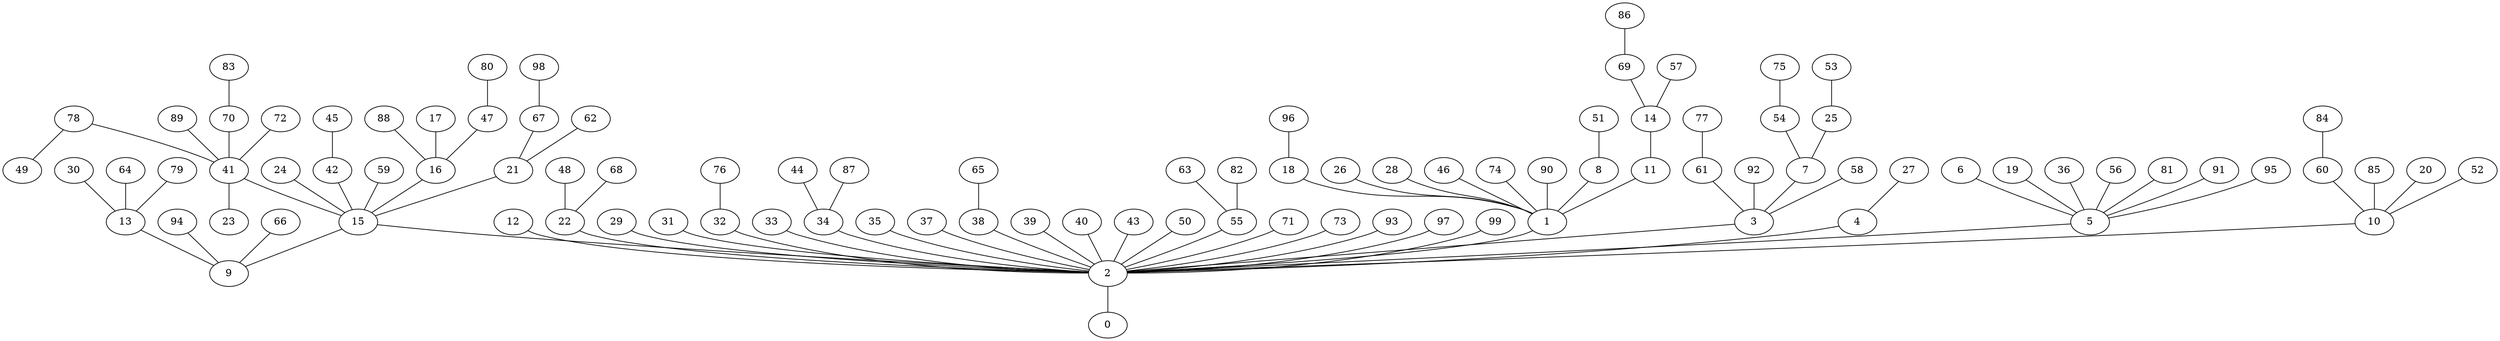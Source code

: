 graph DorMen100_BFS {
78;
49;
41;
23;
15;
70;
72;
89;
83;
9;
2;
16;
21;
24;
42;
59;
45;
62;
67;
17;
47;
88;
1;
0;
3;
4;
5;
10;
12;
22;
29;
31;
32;
33;
34;
35;
37;
38;
39;
40;
43;
50;
55;
71;
73;
93;
97;
99;
13;
66;
94;
30;
64;
79;
63;
82;
65;
44;
87;
76;
48;
68;
20;
52;
60;
85;
6;
19;
36;
56;
81;
91;
95;
27;
7;
58;
61;
92;
8;
11;
18;
26;
28;
46;
74;
90;
80;
98;
96;
14;
51;
77;
25;
54;
84;
75;
53;
57;
69;
86;
78 -- 49;
78 -- 41;
41 -- 23;
41 -- 15;
70 -- 41;
72 -- 41;
89 -- 41;
83 -- 70;
15 -- 9;
15 -- 2;
16 -- 15;
21 -- 15;
24 -- 15;
42 -- 15;
59 -- 15;
45 -- 42;
62 -- 21;
67 -- 21;
17 -- 16;
47 -- 16;
88 -- 16;
1 -- 2;
2 -- 0;
3 -- 2;
4 -- 2;
5 -- 2;
10 -- 2;
12 -- 2;
22 -- 2;
29 -- 2;
31 -- 2;
32 -- 2;
33 -- 2;
34 -- 2;
35 -- 2;
37 -- 2;
38 -- 2;
39 -- 2;
40 -- 2;
43 -- 2;
50 -- 2;
55 -- 2;
71 -- 2;
73 -- 2;
93 -- 2;
97 -- 2;
99 -- 2;
13 -- 9;
66 -- 9;
94 -- 9;
30 -- 13;
64 -- 13;
79 -- 13;
63 -- 55;
82 -- 55;
65 -- 38;
44 -- 34;
87 -- 34;
76 -- 32;
48 -- 22;
68 -- 22;
20 -- 10;
52 -- 10;
60 -- 10;
85 -- 10;
6 -- 5;
19 -- 5;
36 -- 5;
56 -- 5;
81 -- 5;
91 -- 5;
95 -- 5;
27 -- 4;
7 -- 3;
58 -- 3;
61 -- 3;
92 -- 3;
8 -- 1;
11 -- 1;
18 -- 1;
26 -- 1;
28 -- 1;
46 -- 1;
74 -- 1;
90 -- 1;
80 -- 47;
98 -- 67;
96 -- 18;
14 -- 11;
51 -- 8;
77 -- 61;
25 -- 7;
54 -- 7;
84 -- 60;
75 -- 54;
53 -- 25;
57 -- 14;
69 -- 14;
86 -- 69;
}
